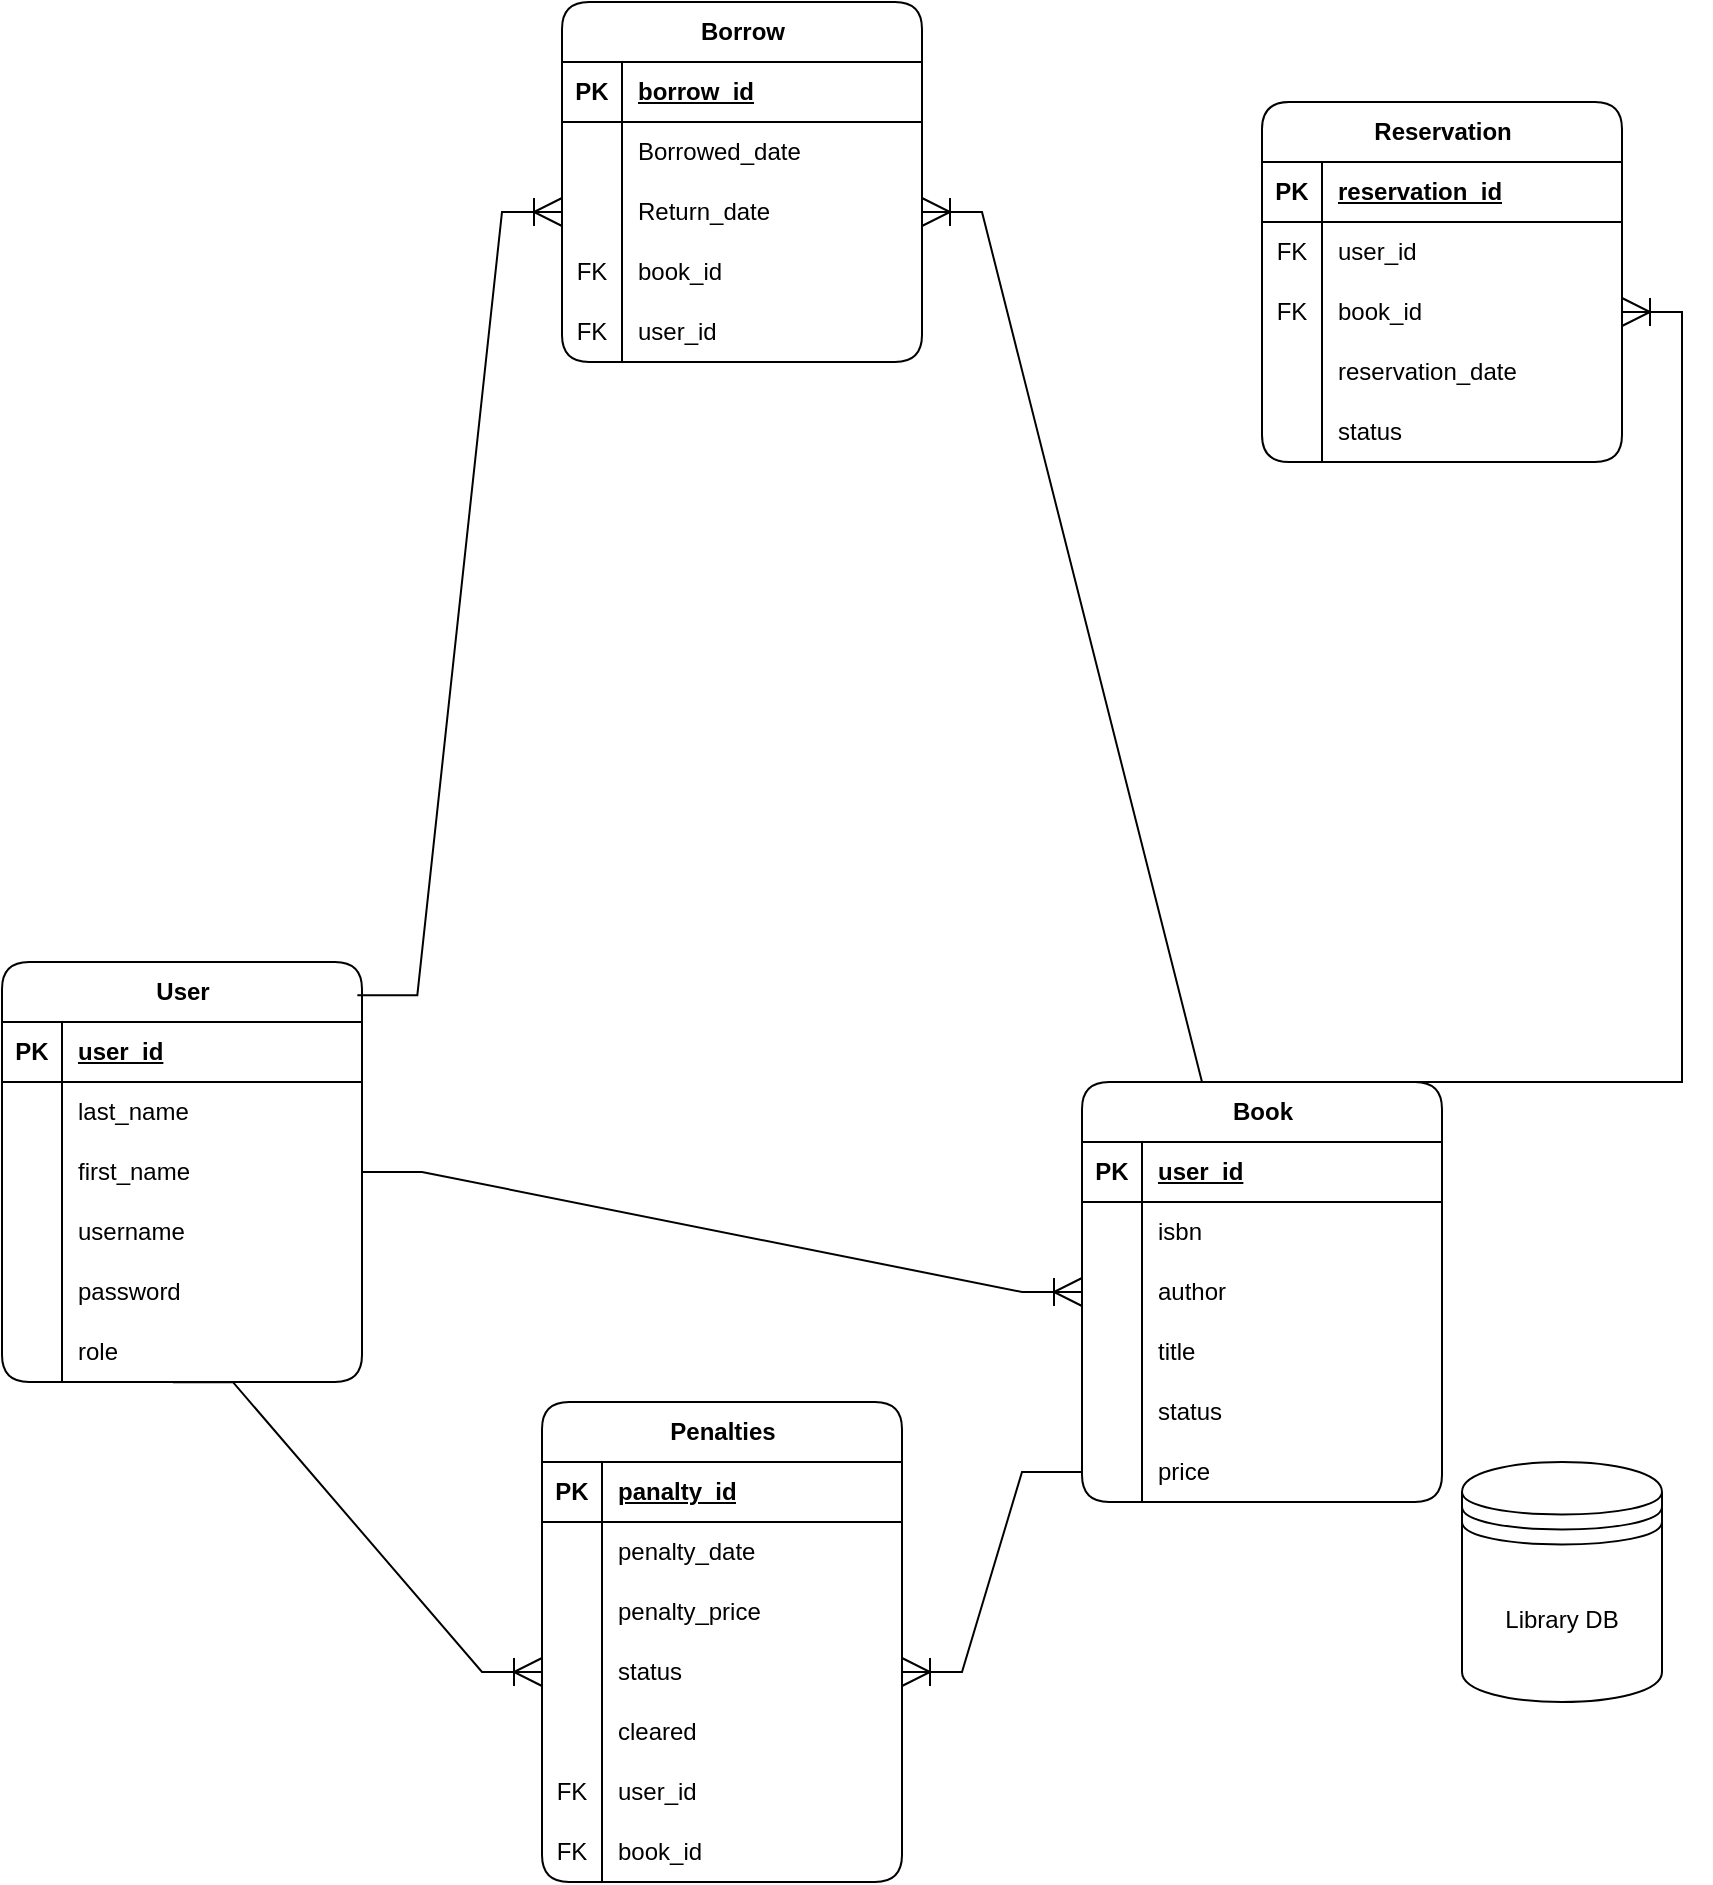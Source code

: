 <mxfile version="28.2.5">
  <diagram name="Page-1" id="YEFJ8jXzsolJ7yThRMjk">
    <mxGraphModel dx="970" dy="1629" grid="1" gridSize="10" guides="1" tooltips="1" connect="1" arrows="1" fold="1" page="1" pageScale="1" pageWidth="850" pageHeight="1100" math="0" shadow="0">
      <root>
        <mxCell id="0" />
        <mxCell id="1" parent="0" />
        <mxCell id="268KTgfPmWUFx_RdZjHh-1" value="User" style="shape=table;startSize=30;container=1;collapsible=1;childLayout=tableLayout;fixedRows=1;rowLines=0;fontStyle=1;align=center;resizeLast=1;html=1;rounded=1;" parent="1" vertex="1">
          <mxGeometry x="70" y="100" width="180" height="210" as="geometry" />
        </mxCell>
        <mxCell id="268KTgfPmWUFx_RdZjHh-2" value="" style="shape=tableRow;horizontal=0;startSize=0;swimlaneHead=0;swimlaneBody=0;fillColor=none;collapsible=0;dropTarget=0;points=[[0,0.5],[1,0.5]];portConstraint=eastwest;top=0;left=0;right=0;bottom=1;" parent="268KTgfPmWUFx_RdZjHh-1" vertex="1">
          <mxGeometry y="30" width="180" height="30" as="geometry" />
        </mxCell>
        <mxCell id="268KTgfPmWUFx_RdZjHh-3" value="PK" style="shape=partialRectangle;connectable=0;fillColor=none;top=0;left=0;bottom=0;right=0;fontStyle=1;overflow=hidden;whiteSpace=wrap;html=1;" parent="268KTgfPmWUFx_RdZjHh-2" vertex="1">
          <mxGeometry width="30" height="30" as="geometry">
            <mxRectangle width="30" height="30" as="alternateBounds" />
          </mxGeometry>
        </mxCell>
        <mxCell id="268KTgfPmWUFx_RdZjHh-4" value="user_id" style="shape=partialRectangle;connectable=0;fillColor=none;top=0;left=0;bottom=0;right=0;align=left;spacingLeft=6;fontStyle=5;overflow=hidden;whiteSpace=wrap;html=1;" parent="268KTgfPmWUFx_RdZjHh-2" vertex="1">
          <mxGeometry x="30" width="150" height="30" as="geometry">
            <mxRectangle width="150" height="30" as="alternateBounds" />
          </mxGeometry>
        </mxCell>
        <mxCell id="268KTgfPmWUFx_RdZjHh-5" value="" style="shape=tableRow;horizontal=0;startSize=0;swimlaneHead=0;swimlaneBody=0;fillColor=none;collapsible=0;dropTarget=0;points=[[0,0.5],[1,0.5]];portConstraint=eastwest;top=0;left=0;right=0;bottom=0;" parent="268KTgfPmWUFx_RdZjHh-1" vertex="1">
          <mxGeometry y="60" width="180" height="30" as="geometry" />
        </mxCell>
        <mxCell id="268KTgfPmWUFx_RdZjHh-6" value="" style="shape=partialRectangle;connectable=0;fillColor=none;top=0;left=0;bottom=0;right=0;editable=1;overflow=hidden;whiteSpace=wrap;html=1;" parent="268KTgfPmWUFx_RdZjHh-5" vertex="1">
          <mxGeometry width="30" height="30" as="geometry">
            <mxRectangle width="30" height="30" as="alternateBounds" />
          </mxGeometry>
        </mxCell>
        <mxCell id="268KTgfPmWUFx_RdZjHh-7" value="last_name" style="shape=partialRectangle;connectable=0;fillColor=none;top=0;left=0;bottom=0;right=0;align=left;spacingLeft=6;overflow=hidden;whiteSpace=wrap;html=1;" parent="268KTgfPmWUFx_RdZjHh-5" vertex="1">
          <mxGeometry x="30" width="150" height="30" as="geometry">
            <mxRectangle width="150" height="30" as="alternateBounds" />
          </mxGeometry>
        </mxCell>
        <mxCell id="268KTgfPmWUFx_RdZjHh-8" value="" style="shape=tableRow;horizontal=0;startSize=0;swimlaneHead=0;swimlaneBody=0;fillColor=none;collapsible=0;dropTarget=0;points=[[0,0.5],[1,0.5]];portConstraint=eastwest;top=0;left=0;right=0;bottom=0;" parent="268KTgfPmWUFx_RdZjHh-1" vertex="1">
          <mxGeometry y="90" width="180" height="30" as="geometry" />
        </mxCell>
        <mxCell id="268KTgfPmWUFx_RdZjHh-9" value="" style="shape=partialRectangle;connectable=0;fillColor=none;top=0;left=0;bottom=0;right=0;editable=1;overflow=hidden;whiteSpace=wrap;html=1;" parent="268KTgfPmWUFx_RdZjHh-8" vertex="1">
          <mxGeometry width="30" height="30" as="geometry">
            <mxRectangle width="30" height="30" as="alternateBounds" />
          </mxGeometry>
        </mxCell>
        <mxCell id="268KTgfPmWUFx_RdZjHh-10" value="first_name" style="shape=partialRectangle;connectable=0;fillColor=none;top=0;left=0;bottom=0;right=0;align=left;spacingLeft=6;overflow=hidden;whiteSpace=wrap;html=1;" parent="268KTgfPmWUFx_RdZjHh-8" vertex="1">
          <mxGeometry x="30" width="150" height="30" as="geometry">
            <mxRectangle width="150" height="30" as="alternateBounds" />
          </mxGeometry>
        </mxCell>
        <mxCell id="268KTgfPmWUFx_RdZjHh-11" value="" style="shape=tableRow;horizontal=0;startSize=0;swimlaneHead=0;swimlaneBody=0;fillColor=none;collapsible=0;dropTarget=0;points=[[0,0.5],[1,0.5]];portConstraint=eastwest;top=0;left=0;right=0;bottom=0;" parent="268KTgfPmWUFx_RdZjHh-1" vertex="1">
          <mxGeometry y="120" width="180" height="30" as="geometry" />
        </mxCell>
        <mxCell id="268KTgfPmWUFx_RdZjHh-12" value="" style="shape=partialRectangle;connectable=0;fillColor=none;top=0;left=0;bottom=0;right=0;editable=1;overflow=hidden;whiteSpace=wrap;html=1;" parent="268KTgfPmWUFx_RdZjHh-11" vertex="1">
          <mxGeometry width="30" height="30" as="geometry">
            <mxRectangle width="30" height="30" as="alternateBounds" />
          </mxGeometry>
        </mxCell>
        <mxCell id="268KTgfPmWUFx_RdZjHh-13" value="username" style="shape=partialRectangle;connectable=0;fillColor=none;top=0;left=0;bottom=0;right=0;align=left;spacingLeft=6;overflow=hidden;whiteSpace=wrap;html=1;" parent="268KTgfPmWUFx_RdZjHh-11" vertex="1">
          <mxGeometry x="30" width="150" height="30" as="geometry">
            <mxRectangle width="150" height="30" as="alternateBounds" />
          </mxGeometry>
        </mxCell>
        <mxCell id="268KTgfPmWUFx_RdZjHh-14" style="shape=tableRow;horizontal=0;startSize=0;swimlaneHead=0;swimlaneBody=0;fillColor=none;collapsible=0;dropTarget=0;points=[[0,0.5],[1,0.5]];portConstraint=eastwest;top=0;left=0;right=0;bottom=0;" parent="268KTgfPmWUFx_RdZjHh-1" vertex="1">
          <mxGeometry y="150" width="180" height="30" as="geometry" />
        </mxCell>
        <mxCell id="268KTgfPmWUFx_RdZjHh-15" style="shape=partialRectangle;connectable=0;fillColor=none;top=0;left=0;bottom=0;right=0;editable=1;overflow=hidden;whiteSpace=wrap;html=1;" parent="268KTgfPmWUFx_RdZjHh-14" vertex="1">
          <mxGeometry width="30" height="30" as="geometry">
            <mxRectangle width="30" height="30" as="alternateBounds" />
          </mxGeometry>
        </mxCell>
        <mxCell id="268KTgfPmWUFx_RdZjHh-16" value="password" style="shape=partialRectangle;connectable=0;fillColor=none;top=0;left=0;bottom=0;right=0;align=left;spacingLeft=6;overflow=hidden;whiteSpace=wrap;html=1;" parent="268KTgfPmWUFx_RdZjHh-14" vertex="1">
          <mxGeometry x="30" width="150" height="30" as="geometry">
            <mxRectangle width="150" height="30" as="alternateBounds" />
          </mxGeometry>
        </mxCell>
        <mxCell id="268KTgfPmWUFx_RdZjHh-17" style="shape=tableRow;horizontal=0;startSize=0;swimlaneHead=0;swimlaneBody=0;fillColor=none;collapsible=0;dropTarget=0;points=[[0,0.5],[1,0.5]];portConstraint=eastwest;top=0;left=0;right=0;bottom=0;" parent="268KTgfPmWUFx_RdZjHh-1" vertex="1">
          <mxGeometry y="180" width="180" height="30" as="geometry" />
        </mxCell>
        <mxCell id="268KTgfPmWUFx_RdZjHh-18" style="shape=partialRectangle;connectable=0;fillColor=none;top=0;left=0;bottom=0;right=0;editable=1;overflow=hidden;whiteSpace=wrap;html=1;" parent="268KTgfPmWUFx_RdZjHh-17" vertex="1">
          <mxGeometry width="30" height="30" as="geometry">
            <mxRectangle width="30" height="30" as="alternateBounds" />
          </mxGeometry>
        </mxCell>
        <mxCell id="268KTgfPmWUFx_RdZjHh-19" value="role" style="shape=partialRectangle;connectable=0;fillColor=none;top=0;left=0;bottom=0;right=0;align=left;spacingLeft=6;overflow=hidden;whiteSpace=wrap;html=1;" parent="268KTgfPmWUFx_RdZjHh-17" vertex="1">
          <mxGeometry x="30" width="150" height="30" as="geometry">
            <mxRectangle width="150" height="30" as="alternateBounds" />
          </mxGeometry>
        </mxCell>
        <mxCell id="268KTgfPmWUFx_RdZjHh-20" value="Book" style="shape=table;startSize=30;container=1;collapsible=1;childLayout=tableLayout;fixedRows=1;rowLines=0;fontStyle=1;align=center;resizeLast=1;html=1;rounded=1;" parent="1" vertex="1">
          <mxGeometry x="610" y="160" width="180" height="210" as="geometry" />
        </mxCell>
        <mxCell id="268KTgfPmWUFx_RdZjHh-21" value="" style="shape=tableRow;horizontal=0;startSize=0;swimlaneHead=0;swimlaneBody=0;fillColor=none;collapsible=0;dropTarget=0;points=[[0,0.5],[1,0.5]];portConstraint=eastwest;top=0;left=0;right=0;bottom=1;" parent="268KTgfPmWUFx_RdZjHh-20" vertex="1">
          <mxGeometry y="30" width="180" height="30" as="geometry" />
        </mxCell>
        <mxCell id="268KTgfPmWUFx_RdZjHh-22" value="PK" style="shape=partialRectangle;connectable=0;fillColor=none;top=0;left=0;bottom=0;right=0;fontStyle=1;overflow=hidden;whiteSpace=wrap;html=1;" parent="268KTgfPmWUFx_RdZjHh-21" vertex="1">
          <mxGeometry width="30" height="30" as="geometry">
            <mxRectangle width="30" height="30" as="alternateBounds" />
          </mxGeometry>
        </mxCell>
        <mxCell id="268KTgfPmWUFx_RdZjHh-23" value="user_id" style="shape=partialRectangle;connectable=0;fillColor=none;top=0;left=0;bottom=0;right=0;align=left;spacingLeft=6;fontStyle=5;overflow=hidden;whiteSpace=wrap;html=1;" parent="268KTgfPmWUFx_RdZjHh-21" vertex="1">
          <mxGeometry x="30" width="150" height="30" as="geometry">
            <mxRectangle width="150" height="30" as="alternateBounds" />
          </mxGeometry>
        </mxCell>
        <mxCell id="268KTgfPmWUFx_RdZjHh-24" value="" style="shape=tableRow;horizontal=0;startSize=0;swimlaneHead=0;swimlaneBody=0;fillColor=none;collapsible=0;dropTarget=0;points=[[0,0.5],[1,0.5]];portConstraint=eastwest;top=0;left=0;right=0;bottom=0;" parent="268KTgfPmWUFx_RdZjHh-20" vertex="1">
          <mxGeometry y="60" width="180" height="30" as="geometry" />
        </mxCell>
        <mxCell id="268KTgfPmWUFx_RdZjHh-25" value="" style="shape=partialRectangle;connectable=0;fillColor=none;top=0;left=0;bottom=0;right=0;editable=1;overflow=hidden;whiteSpace=wrap;html=1;" parent="268KTgfPmWUFx_RdZjHh-24" vertex="1">
          <mxGeometry width="30" height="30" as="geometry">
            <mxRectangle width="30" height="30" as="alternateBounds" />
          </mxGeometry>
        </mxCell>
        <mxCell id="268KTgfPmWUFx_RdZjHh-26" value="isbn" style="shape=partialRectangle;connectable=0;fillColor=none;top=0;left=0;bottom=0;right=0;align=left;spacingLeft=6;overflow=hidden;whiteSpace=wrap;html=1;" parent="268KTgfPmWUFx_RdZjHh-24" vertex="1">
          <mxGeometry x="30" width="150" height="30" as="geometry">
            <mxRectangle width="150" height="30" as="alternateBounds" />
          </mxGeometry>
        </mxCell>
        <mxCell id="268KTgfPmWUFx_RdZjHh-27" value="" style="shape=tableRow;horizontal=0;startSize=0;swimlaneHead=0;swimlaneBody=0;fillColor=none;collapsible=0;dropTarget=0;points=[[0,0.5],[1,0.5]];portConstraint=eastwest;top=0;left=0;right=0;bottom=0;" parent="268KTgfPmWUFx_RdZjHh-20" vertex="1">
          <mxGeometry y="90" width="180" height="30" as="geometry" />
        </mxCell>
        <mxCell id="268KTgfPmWUFx_RdZjHh-28" value="" style="shape=partialRectangle;connectable=0;fillColor=none;top=0;left=0;bottom=0;right=0;editable=1;overflow=hidden;whiteSpace=wrap;html=1;" parent="268KTgfPmWUFx_RdZjHh-27" vertex="1">
          <mxGeometry width="30" height="30" as="geometry">
            <mxRectangle width="30" height="30" as="alternateBounds" />
          </mxGeometry>
        </mxCell>
        <mxCell id="268KTgfPmWUFx_RdZjHh-29" value="author" style="shape=partialRectangle;connectable=0;fillColor=none;top=0;left=0;bottom=0;right=0;align=left;spacingLeft=6;overflow=hidden;whiteSpace=wrap;html=1;" parent="268KTgfPmWUFx_RdZjHh-27" vertex="1">
          <mxGeometry x="30" width="150" height="30" as="geometry">
            <mxRectangle width="150" height="30" as="alternateBounds" />
          </mxGeometry>
        </mxCell>
        <mxCell id="268KTgfPmWUFx_RdZjHh-30" value="" style="shape=tableRow;horizontal=0;startSize=0;swimlaneHead=0;swimlaneBody=0;fillColor=none;collapsible=0;dropTarget=0;points=[[0,0.5],[1,0.5]];portConstraint=eastwest;top=0;left=0;right=0;bottom=0;" parent="268KTgfPmWUFx_RdZjHh-20" vertex="1">
          <mxGeometry y="120" width="180" height="30" as="geometry" />
        </mxCell>
        <mxCell id="268KTgfPmWUFx_RdZjHh-31" value="" style="shape=partialRectangle;connectable=0;fillColor=none;top=0;left=0;bottom=0;right=0;editable=1;overflow=hidden;whiteSpace=wrap;html=1;" parent="268KTgfPmWUFx_RdZjHh-30" vertex="1">
          <mxGeometry width="30" height="30" as="geometry">
            <mxRectangle width="30" height="30" as="alternateBounds" />
          </mxGeometry>
        </mxCell>
        <mxCell id="268KTgfPmWUFx_RdZjHh-32" value="title" style="shape=partialRectangle;connectable=0;fillColor=none;top=0;left=0;bottom=0;right=0;align=left;spacingLeft=6;overflow=hidden;whiteSpace=wrap;html=1;" parent="268KTgfPmWUFx_RdZjHh-30" vertex="1">
          <mxGeometry x="30" width="150" height="30" as="geometry">
            <mxRectangle width="150" height="30" as="alternateBounds" />
          </mxGeometry>
        </mxCell>
        <mxCell id="268KTgfPmWUFx_RdZjHh-33" style="shape=tableRow;horizontal=0;startSize=0;swimlaneHead=0;swimlaneBody=0;fillColor=none;collapsible=0;dropTarget=0;points=[[0,0.5],[1,0.5]];portConstraint=eastwest;top=0;left=0;right=0;bottom=0;" parent="268KTgfPmWUFx_RdZjHh-20" vertex="1">
          <mxGeometry y="150" width="180" height="30" as="geometry" />
        </mxCell>
        <mxCell id="268KTgfPmWUFx_RdZjHh-34" style="shape=partialRectangle;connectable=0;fillColor=none;top=0;left=0;bottom=0;right=0;editable=1;overflow=hidden;whiteSpace=wrap;html=1;" parent="268KTgfPmWUFx_RdZjHh-33" vertex="1">
          <mxGeometry width="30" height="30" as="geometry">
            <mxRectangle width="30" height="30" as="alternateBounds" />
          </mxGeometry>
        </mxCell>
        <mxCell id="268KTgfPmWUFx_RdZjHh-35" value="status" style="shape=partialRectangle;connectable=0;fillColor=none;top=0;left=0;bottom=0;right=0;align=left;spacingLeft=6;overflow=hidden;whiteSpace=wrap;html=1;" parent="268KTgfPmWUFx_RdZjHh-33" vertex="1">
          <mxGeometry x="30" width="150" height="30" as="geometry">
            <mxRectangle width="150" height="30" as="alternateBounds" />
          </mxGeometry>
        </mxCell>
        <mxCell id="268KTgfPmWUFx_RdZjHh-36" style="shape=tableRow;horizontal=0;startSize=0;swimlaneHead=0;swimlaneBody=0;fillColor=none;collapsible=0;dropTarget=0;points=[[0,0.5],[1,0.5]];portConstraint=eastwest;top=0;left=0;right=0;bottom=0;" parent="268KTgfPmWUFx_RdZjHh-20" vertex="1">
          <mxGeometry y="180" width="180" height="30" as="geometry" />
        </mxCell>
        <mxCell id="268KTgfPmWUFx_RdZjHh-37" style="shape=partialRectangle;connectable=0;fillColor=none;top=0;left=0;bottom=0;right=0;editable=1;overflow=hidden;whiteSpace=wrap;html=1;" parent="268KTgfPmWUFx_RdZjHh-36" vertex="1">
          <mxGeometry width="30" height="30" as="geometry">
            <mxRectangle width="30" height="30" as="alternateBounds" />
          </mxGeometry>
        </mxCell>
        <mxCell id="268KTgfPmWUFx_RdZjHh-38" value="price" style="shape=partialRectangle;connectable=0;fillColor=none;top=0;left=0;bottom=0;right=0;align=left;spacingLeft=6;overflow=hidden;whiteSpace=wrap;html=1;" parent="268KTgfPmWUFx_RdZjHh-36" vertex="1">
          <mxGeometry x="30" width="150" height="30" as="geometry">
            <mxRectangle width="150" height="30" as="alternateBounds" />
          </mxGeometry>
        </mxCell>
        <mxCell id="yHfCZk7ZjOpYaiB_SqOW-1" value="Library DB" style="shape=datastore;whiteSpace=wrap;html=1;" parent="1" vertex="1">
          <mxGeometry x="800" y="350" width="100" height="120" as="geometry" />
        </mxCell>
        <mxCell id="crr3wmo3wSMpuPmv0KFF-1" value="Borrow" style="shape=table;startSize=30;container=1;collapsible=1;childLayout=tableLayout;fixedRows=1;rowLines=0;fontStyle=1;align=center;resizeLast=1;html=1;rounded=1;" parent="1" vertex="1">
          <mxGeometry x="350" y="-380" width="180" height="180" as="geometry" />
        </mxCell>
        <mxCell id="crr3wmo3wSMpuPmv0KFF-2" value="" style="shape=tableRow;horizontal=0;startSize=0;swimlaneHead=0;swimlaneBody=0;fillColor=none;collapsible=0;dropTarget=0;points=[[0,0.5],[1,0.5]];portConstraint=eastwest;top=0;left=0;right=0;bottom=1;" parent="crr3wmo3wSMpuPmv0KFF-1" vertex="1">
          <mxGeometry y="30" width="180" height="30" as="geometry" />
        </mxCell>
        <mxCell id="crr3wmo3wSMpuPmv0KFF-3" value="PK" style="shape=partialRectangle;connectable=0;fillColor=none;top=0;left=0;bottom=0;right=0;fontStyle=1;overflow=hidden;whiteSpace=wrap;html=1;" parent="crr3wmo3wSMpuPmv0KFF-2" vertex="1">
          <mxGeometry width="30" height="30" as="geometry">
            <mxRectangle width="30" height="30" as="alternateBounds" />
          </mxGeometry>
        </mxCell>
        <mxCell id="crr3wmo3wSMpuPmv0KFF-4" value="borrow_id" style="shape=partialRectangle;connectable=0;fillColor=none;top=0;left=0;bottom=0;right=0;align=left;spacingLeft=6;fontStyle=5;overflow=hidden;whiteSpace=wrap;html=1;" parent="crr3wmo3wSMpuPmv0KFF-2" vertex="1">
          <mxGeometry x="30" width="150" height="30" as="geometry">
            <mxRectangle width="150" height="30" as="alternateBounds" />
          </mxGeometry>
        </mxCell>
        <mxCell id="crr3wmo3wSMpuPmv0KFF-40" style="shape=tableRow;horizontal=0;startSize=0;swimlaneHead=0;swimlaneBody=0;fillColor=none;collapsible=0;dropTarget=0;points=[[0,0.5],[1,0.5]];portConstraint=eastwest;top=0;left=0;right=0;bottom=0;" parent="crr3wmo3wSMpuPmv0KFF-1" vertex="1">
          <mxGeometry y="60" width="180" height="30" as="geometry" />
        </mxCell>
        <mxCell id="crr3wmo3wSMpuPmv0KFF-41" style="shape=partialRectangle;connectable=0;fillColor=none;top=0;left=0;bottom=0;right=0;editable=1;overflow=hidden;whiteSpace=wrap;html=1;" parent="crr3wmo3wSMpuPmv0KFF-40" vertex="1">
          <mxGeometry width="30" height="30" as="geometry">
            <mxRectangle width="30" height="30" as="alternateBounds" />
          </mxGeometry>
        </mxCell>
        <mxCell id="crr3wmo3wSMpuPmv0KFF-42" value="Borrowed_date" style="shape=partialRectangle;connectable=0;fillColor=none;top=0;left=0;bottom=0;right=0;align=left;spacingLeft=6;overflow=hidden;whiteSpace=wrap;html=1;" parent="crr3wmo3wSMpuPmv0KFF-40" vertex="1">
          <mxGeometry x="30" width="150" height="30" as="geometry">
            <mxRectangle width="150" height="30" as="alternateBounds" />
          </mxGeometry>
        </mxCell>
        <mxCell id="crr3wmo3wSMpuPmv0KFF-43" style="shape=tableRow;horizontal=0;startSize=0;swimlaneHead=0;swimlaneBody=0;fillColor=none;collapsible=0;dropTarget=0;points=[[0,0.5],[1,0.5]];portConstraint=eastwest;top=0;left=0;right=0;bottom=0;" parent="crr3wmo3wSMpuPmv0KFF-1" vertex="1">
          <mxGeometry y="90" width="180" height="30" as="geometry" />
        </mxCell>
        <mxCell id="crr3wmo3wSMpuPmv0KFF-44" style="shape=partialRectangle;connectable=0;fillColor=none;top=0;left=0;bottom=0;right=0;editable=1;overflow=hidden;whiteSpace=wrap;html=1;" parent="crr3wmo3wSMpuPmv0KFF-43" vertex="1">
          <mxGeometry width="30" height="30" as="geometry">
            <mxRectangle width="30" height="30" as="alternateBounds" />
          </mxGeometry>
        </mxCell>
        <mxCell id="crr3wmo3wSMpuPmv0KFF-45" value="Return_date" style="shape=partialRectangle;connectable=0;fillColor=none;top=0;left=0;bottom=0;right=0;align=left;spacingLeft=6;overflow=hidden;whiteSpace=wrap;html=1;" parent="crr3wmo3wSMpuPmv0KFF-43" vertex="1">
          <mxGeometry x="30" width="150" height="30" as="geometry">
            <mxRectangle width="150" height="30" as="alternateBounds" />
          </mxGeometry>
        </mxCell>
        <mxCell id="crr3wmo3wSMpuPmv0KFF-46" style="shape=tableRow;horizontal=0;startSize=0;swimlaneHead=0;swimlaneBody=0;fillColor=none;collapsible=0;dropTarget=0;points=[[0,0.5],[1,0.5]];portConstraint=eastwest;top=0;left=0;right=0;bottom=0;" parent="crr3wmo3wSMpuPmv0KFF-1" vertex="1">
          <mxGeometry y="120" width="180" height="30" as="geometry" />
        </mxCell>
        <mxCell id="crr3wmo3wSMpuPmv0KFF-47" value="FK" style="shape=partialRectangle;connectable=0;fillColor=none;top=0;left=0;bottom=0;right=0;editable=1;overflow=hidden;whiteSpace=wrap;html=1;" parent="crr3wmo3wSMpuPmv0KFF-46" vertex="1">
          <mxGeometry width="30" height="30" as="geometry">
            <mxRectangle width="30" height="30" as="alternateBounds" />
          </mxGeometry>
        </mxCell>
        <mxCell id="crr3wmo3wSMpuPmv0KFF-48" value="book_id" style="shape=partialRectangle;connectable=0;fillColor=none;top=0;left=0;bottom=0;right=0;align=left;spacingLeft=6;overflow=hidden;whiteSpace=wrap;html=1;" parent="crr3wmo3wSMpuPmv0KFF-46" vertex="1">
          <mxGeometry x="30" width="150" height="30" as="geometry">
            <mxRectangle width="150" height="30" as="alternateBounds" />
          </mxGeometry>
        </mxCell>
        <mxCell id="crr3wmo3wSMpuPmv0KFF-49" style="shape=tableRow;horizontal=0;startSize=0;swimlaneHead=0;swimlaneBody=0;fillColor=none;collapsible=0;dropTarget=0;points=[[0,0.5],[1,0.5]];portConstraint=eastwest;top=0;left=0;right=0;bottom=0;" parent="crr3wmo3wSMpuPmv0KFF-1" vertex="1">
          <mxGeometry y="150" width="180" height="30" as="geometry" />
        </mxCell>
        <mxCell id="crr3wmo3wSMpuPmv0KFF-50" value="FK" style="shape=partialRectangle;connectable=0;fillColor=none;top=0;left=0;bottom=0;right=0;editable=1;overflow=hidden;whiteSpace=wrap;html=1;" parent="crr3wmo3wSMpuPmv0KFF-49" vertex="1">
          <mxGeometry width="30" height="30" as="geometry">
            <mxRectangle width="30" height="30" as="alternateBounds" />
          </mxGeometry>
        </mxCell>
        <mxCell id="crr3wmo3wSMpuPmv0KFF-51" value="user_id" style="shape=partialRectangle;connectable=0;fillColor=none;top=0;left=0;bottom=0;right=0;align=left;spacingLeft=6;overflow=hidden;whiteSpace=wrap;html=1;" parent="crr3wmo3wSMpuPmv0KFF-49" vertex="1">
          <mxGeometry x="30" width="150" height="30" as="geometry">
            <mxRectangle width="150" height="30" as="alternateBounds" />
          </mxGeometry>
        </mxCell>
        <mxCell id="crr3wmo3wSMpuPmv0KFF-14" value="Reservation" style="shape=table;startSize=30;container=1;collapsible=1;childLayout=tableLayout;fixedRows=1;rowLines=0;fontStyle=1;align=center;resizeLast=1;html=1;rounded=1;shadow=0;swimlaneLine=1;" parent="1" vertex="1">
          <mxGeometry x="700" y="-330" width="180" height="180" as="geometry" />
        </mxCell>
        <mxCell id="crr3wmo3wSMpuPmv0KFF-15" value="" style="shape=tableRow;horizontal=0;startSize=0;swimlaneHead=0;swimlaneBody=0;fillColor=none;collapsible=0;dropTarget=0;points=[[0,0.5],[1,0.5]];portConstraint=eastwest;top=0;left=0;right=0;bottom=1;" parent="crr3wmo3wSMpuPmv0KFF-14" vertex="1">
          <mxGeometry y="30" width="180" height="30" as="geometry" />
        </mxCell>
        <mxCell id="crr3wmo3wSMpuPmv0KFF-16" value="PK" style="shape=partialRectangle;connectable=0;fillColor=none;top=0;left=0;bottom=0;right=0;fontStyle=1;overflow=hidden;whiteSpace=wrap;html=1;" parent="crr3wmo3wSMpuPmv0KFF-15" vertex="1">
          <mxGeometry width="30" height="30" as="geometry">
            <mxRectangle width="30" height="30" as="alternateBounds" />
          </mxGeometry>
        </mxCell>
        <mxCell id="crr3wmo3wSMpuPmv0KFF-17" value="reservation_id" style="shape=partialRectangle;connectable=0;fillColor=none;top=0;left=0;bottom=0;right=0;align=left;spacingLeft=6;fontStyle=5;overflow=hidden;whiteSpace=wrap;html=1;" parent="crr3wmo3wSMpuPmv0KFF-15" vertex="1">
          <mxGeometry x="30" width="150" height="30" as="geometry">
            <mxRectangle width="150" height="30" as="alternateBounds" />
          </mxGeometry>
        </mxCell>
        <mxCell id="crr3wmo3wSMpuPmv0KFF-18" value="" style="shape=tableRow;horizontal=0;startSize=0;swimlaneHead=0;swimlaneBody=0;fillColor=none;collapsible=0;dropTarget=0;points=[[0,0.5],[1,0.5]];portConstraint=eastwest;top=0;left=0;right=0;bottom=0;" parent="crr3wmo3wSMpuPmv0KFF-14" vertex="1">
          <mxGeometry y="60" width="180" height="30" as="geometry" />
        </mxCell>
        <mxCell id="crr3wmo3wSMpuPmv0KFF-19" value="FK" style="shape=partialRectangle;connectable=0;fillColor=none;top=0;left=0;bottom=0;right=0;editable=1;overflow=hidden;whiteSpace=wrap;html=1;" parent="crr3wmo3wSMpuPmv0KFF-18" vertex="1">
          <mxGeometry width="30" height="30" as="geometry">
            <mxRectangle width="30" height="30" as="alternateBounds" />
          </mxGeometry>
        </mxCell>
        <mxCell id="crr3wmo3wSMpuPmv0KFF-20" value="user_id" style="shape=partialRectangle;connectable=0;fillColor=none;top=0;left=0;bottom=0;right=0;align=left;spacingLeft=6;overflow=hidden;whiteSpace=wrap;html=1;" parent="crr3wmo3wSMpuPmv0KFF-18" vertex="1">
          <mxGeometry x="30" width="150" height="30" as="geometry">
            <mxRectangle width="150" height="30" as="alternateBounds" />
          </mxGeometry>
        </mxCell>
        <mxCell id="crr3wmo3wSMpuPmv0KFF-21" value="" style="shape=tableRow;horizontal=0;startSize=0;swimlaneHead=0;swimlaneBody=0;fillColor=none;collapsible=0;dropTarget=0;points=[[0,0.5],[1,0.5]];portConstraint=eastwest;top=0;left=0;right=0;bottom=0;" parent="crr3wmo3wSMpuPmv0KFF-14" vertex="1">
          <mxGeometry y="90" width="180" height="30" as="geometry" />
        </mxCell>
        <mxCell id="crr3wmo3wSMpuPmv0KFF-22" value="FK" style="shape=partialRectangle;connectable=0;fillColor=none;top=0;left=0;bottom=0;right=0;editable=1;overflow=hidden;whiteSpace=wrap;html=1;" parent="crr3wmo3wSMpuPmv0KFF-21" vertex="1">
          <mxGeometry width="30" height="30" as="geometry">
            <mxRectangle width="30" height="30" as="alternateBounds" />
          </mxGeometry>
        </mxCell>
        <mxCell id="crr3wmo3wSMpuPmv0KFF-23" value="book_id" style="shape=partialRectangle;connectable=0;fillColor=none;top=0;left=0;bottom=0;right=0;align=left;spacingLeft=6;overflow=hidden;whiteSpace=wrap;html=1;" parent="crr3wmo3wSMpuPmv0KFF-21" vertex="1">
          <mxGeometry x="30" width="150" height="30" as="geometry">
            <mxRectangle width="150" height="30" as="alternateBounds" />
          </mxGeometry>
        </mxCell>
        <mxCell id="crr3wmo3wSMpuPmv0KFF-24" value="" style="shape=tableRow;horizontal=0;startSize=0;swimlaneHead=0;swimlaneBody=0;fillColor=none;collapsible=0;dropTarget=0;points=[[0,0.5],[1,0.5]];portConstraint=eastwest;top=0;left=0;right=0;bottom=0;" parent="crr3wmo3wSMpuPmv0KFF-14" vertex="1">
          <mxGeometry y="120" width="180" height="30" as="geometry" />
        </mxCell>
        <mxCell id="crr3wmo3wSMpuPmv0KFF-25" value="" style="shape=partialRectangle;connectable=0;fillColor=none;top=0;left=0;bottom=0;right=0;editable=1;overflow=hidden;whiteSpace=wrap;html=1;" parent="crr3wmo3wSMpuPmv0KFF-24" vertex="1">
          <mxGeometry width="30" height="30" as="geometry">
            <mxRectangle width="30" height="30" as="alternateBounds" />
          </mxGeometry>
        </mxCell>
        <mxCell id="crr3wmo3wSMpuPmv0KFF-26" value="reservation_date" style="shape=partialRectangle;connectable=0;fillColor=none;top=0;left=0;bottom=0;right=0;align=left;spacingLeft=6;overflow=hidden;whiteSpace=wrap;html=1;" parent="crr3wmo3wSMpuPmv0KFF-24" vertex="1">
          <mxGeometry x="30" width="150" height="30" as="geometry">
            <mxRectangle width="150" height="30" as="alternateBounds" />
          </mxGeometry>
        </mxCell>
        <mxCell id="crr3wmo3wSMpuPmv0KFF-54" style="shape=tableRow;horizontal=0;startSize=0;swimlaneHead=0;swimlaneBody=0;fillColor=none;collapsible=0;dropTarget=0;points=[[0,0.5],[1,0.5]];portConstraint=eastwest;top=0;left=0;right=0;bottom=0;" parent="crr3wmo3wSMpuPmv0KFF-14" vertex="1">
          <mxGeometry y="150" width="180" height="30" as="geometry" />
        </mxCell>
        <mxCell id="crr3wmo3wSMpuPmv0KFF-55" style="shape=partialRectangle;connectable=0;fillColor=none;top=0;left=0;bottom=0;right=0;editable=1;overflow=hidden;whiteSpace=wrap;html=1;" parent="crr3wmo3wSMpuPmv0KFF-54" vertex="1">
          <mxGeometry width="30" height="30" as="geometry">
            <mxRectangle width="30" height="30" as="alternateBounds" />
          </mxGeometry>
        </mxCell>
        <mxCell id="crr3wmo3wSMpuPmv0KFF-56" value="status" style="shape=partialRectangle;connectable=0;fillColor=none;top=0;left=0;bottom=0;right=0;align=left;spacingLeft=6;overflow=hidden;whiteSpace=wrap;html=1;" parent="crr3wmo3wSMpuPmv0KFF-54" vertex="1">
          <mxGeometry x="30" width="150" height="30" as="geometry">
            <mxRectangle width="150" height="30" as="alternateBounds" />
          </mxGeometry>
        </mxCell>
        <mxCell id="crr3wmo3wSMpuPmv0KFF-27" value="Penalties" style="shape=table;startSize=30;container=1;collapsible=1;childLayout=tableLayout;fixedRows=1;rowLines=0;fontStyle=1;align=center;resizeLast=1;html=1;rounded=1;" parent="1" vertex="1">
          <mxGeometry x="340" y="320" width="180" height="240" as="geometry" />
        </mxCell>
        <mxCell id="crr3wmo3wSMpuPmv0KFF-28" value="" style="shape=tableRow;horizontal=0;startSize=0;swimlaneHead=0;swimlaneBody=0;fillColor=none;collapsible=0;dropTarget=0;points=[[0,0.5],[1,0.5]];portConstraint=eastwest;top=0;left=0;right=0;bottom=1;" parent="crr3wmo3wSMpuPmv0KFF-27" vertex="1">
          <mxGeometry y="30" width="180" height="30" as="geometry" />
        </mxCell>
        <mxCell id="crr3wmo3wSMpuPmv0KFF-29" value="PK" style="shape=partialRectangle;connectable=0;fillColor=none;top=0;left=0;bottom=0;right=0;fontStyle=1;overflow=hidden;whiteSpace=wrap;html=1;" parent="crr3wmo3wSMpuPmv0KFF-28" vertex="1">
          <mxGeometry width="30" height="30" as="geometry">
            <mxRectangle width="30" height="30" as="alternateBounds" />
          </mxGeometry>
        </mxCell>
        <mxCell id="crr3wmo3wSMpuPmv0KFF-30" value="panalty_id" style="shape=partialRectangle;connectable=0;fillColor=none;top=0;left=0;bottom=0;right=0;align=left;spacingLeft=6;fontStyle=5;overflow=hidden;whiteSpace=wrap;html=1;" parent="crr3wmo3wSMpuPmv0KFF-28" vertex="1">
          <mxGeometry x="30" width="150" height="30" as="geometry">
            <mxRectangle width="150" height="30" as="alternateBounds" />
          </mxGeometry>
        </mxCell>
        <mxCell id="crr3wmo3wSMpuPmv0KFF-31" value="" style="shape=tableRow;horizontal=0;startSize=0;swimlaneHead=0;swimlaneBody=0;fillColor=none;collapsible=0;dropTarget=0;points=[[0,0.5],[1,0.5]];portConstraint=eastwest;top=0;left=0;right=0;bottom=0;" parent="crr3wmo3wSMpuPmv0KFF-27" vertex="1">
          <mxGeometry y="60" width="180" height="30" as="geometry" />
        </mxCell>
        <mxCell id="crr3wmo3wSMpuPmv0KFF-32" value="" style="shape=partialRectangle;connectable=0;fillColor=none;top=0;left=0;bottom=0;right=0;editable=1;overflow=hidden;whiteSpace=wrap;html=1;" parent="crr3wmo3wSMpuPmv0KFF-31" vertex="1">
          <mxGeometry width="30" height="30" as="geometry">
            <mxRectangle width="30" height="30" as="alternateBounds" />
          </mxGeometry>
        </mxCell>
        <mxCell id="crr3wmo3wSMpuPmv0KFF-33" value="penalty_date" style="shape=partialRectangle;connectable=0;fillColor=none;top=0;left=0;bottom=0;right=0;align=left;spacingLeft=6;overflow=hidden;whiteSpace=wrap;html=1;" parent="crr3wmo3wSMpuPmv0KFF-31" vertex="1">
          <mxGeometry x="30" width="150" height="30" as="geometry">
            <mxRectangle width="150" height="30" as="alternateBounds" />
          </mxGeometry>
        </mxCell>
        <mxCell id="crr3wmo3wSMpuPmv0KFF-34" value="" style="shape=tableRow;horizontal=0;startSize=0;swimlaneHead=0;swimlaneBody=0;fillColor=none;collapsible=0;dropTarget=0;points=[[0,0.5],[1,0.5]];portConstraint=eastwest;top=0;left=0;right=0;bottom=0;" parent="crr3wmo3wSMpuPmv0KFF-27" vertex="1">
          <mxGeometry y="90" width="180" height="30" as="geometry" />
        </mxCell>
        <mxCell id="crr3wmo3wSMpuPmv0KFF-35" value="" style="shape=partialRectangle;connectable=0;fillColor=none;top=0;left=0;bottom=0;right=0;editable=1;overflow=hidden;whiteSpace=wrap;html=1;" parent="crr3wmo3wSMpuPmv0KFF-34" vertex="1">
          <mxGeometry width="30" height="30" as="geometry">
            <mxRectangle width="30" height="30" as="alternateBounds" />
          </mxGeometry>
        </mxCell>
        <mxCell id="crr3wmo3wSMpuPmv0KFF-36" value="penalty_price" style="shape=partialRectangle;connectable=0;fillColor=none;top=0;left=0;bottom=0;right=0;align=left;spacingLeft=6;overflow=hidden;whiteSpace=wrap;html=1;" parent="crr3wmo3wSMpuPmv0KFF-34" vertex="1">
          <mxGeometry x="30" width="150" height="30" as="geometry">
            <mxRectangle width="150" height="30" as="alternateBounds" />
          </mxGeometry>
        </mxCell>
        <mxCell id="crr3wmo3wSMpuPmv0KFF-37" value="" style="shape=tableRow;horizontal=0;startSize=0;swimlaneHead=0;swimlaneBody=0;fillColor=none;collapsible=0;dropTarget=0;points=[[0,0.5],[1,0.5]];portConstraint=eastwest;top=0;left=0;right=0;bottom=0;" parent="crr3wmo3wSMpuPmv0KFF-27" vertex="1">
          <mxGeometry y="120" width="180" height="30" as="geometry" />
        </mxCell>
        <mxCell id="crr3wmo3wSMpuPmv0KFF-38" value="" style="shape=partialRectangle;connectable=0;fillColor=none;top=0;left=0;bottom=0;right=0;editable=1;overflow=hidden;whiteSpace=wrap;html=1;" parent="crr3wmo3wSMpuPmv0KFF-37" vertex="1">
          <mxGeometry width="30" height="30" as="geometry">
            <mxRectangle width="30" height="30" as="alternateBounds" />
          </mxGeometry>
        </mxCell>
        <mxCell id="crr3wmo3wSMpuPmv0KFF-39" value="status" style="shape=partialRectangle;connectable=0;fillColor=none;top=0;left=0;bottom=0;right=0;align=left;spacingLeft=6;overflow=hidden;whiteSpace=wrap;html=1;" parent="crr3wmo3wSMpuPmv0KFF-37" vertex="1">
          <mxGeometry x="30" width="150" height="30" as="geometry">
            <mxRectangle width="150" height="30" as="alternateBounds" />
          </mxGeometry>
        </mxCell>
        <mxCell id="crr3wmo3wSMpuPmv0KFF-57" style="shape=tableRow;horizontal=0;startSize=0;swimlaneHead=0;swimlaneBody=0;fillColor=none;collapsible=0;dropTarget=0;points=[[0,0.5],[1,0.5]];portConstraint=eastwest;top=0;left=0;right=0;bottom=0;" parent="crr3wmo3wSMpuPmv0KFF-27" vertex="1">
          <mxGeometry y="150" width="180" height="30" as="geometry" />
        </mxCell>
        <mxCell id="crr3wmo3wSMpuPmv0KFF-58" style="shape=partialRectangle;connectable=0;fillColor=none;top=0;left=0;bottom=0;right=0;editable=1;overflow=hidden;whiteSpace=wrap;html=1;" parent="crr3wmo3wSMpuPmv0KFF-57" vertex="1">
          <mxGeometry width="30" height="30" as="geometry">
            <mxRectangle width="30" height="30" as="alternateBounds" />
          </mxGeometry>
        </mxCell>
        <mxCell id="crr3wmo3wSMpuPmv0KFF-59" value="cleared" style="shape=partialRectangle;connectable=0;fillColor=none;top=0;left=0;bottom=0;right=0;align=left;spacingLeft=6;overflow=hidden;whiteSpace=wrap;html=1;" parent="crr3wmo3wSMpuPmv0KFF-57" vertex="1">
          <mxGeometry x="30" width="150" height="30" as="geometry">
            <mxRectangle width="150" height="30" as="alternateBounds" />
          </mxGeometry>
        </mxCell>
        <mxCell id="crr3wmo3wSMpuPmv0KFF-60" style="shape=tableRow;horizontal=0;startSize=0;swimlaneHead=0;swimlaneBody=0;fillColor=none;collapsible=0;dropTarget=0;points=[[0,0.5],[1,0.5]];portConstraint=eastwest;top=0;left=0;right=0;bottom=0;" parent="crr3wmo3wSMpuPmv0KFF-27" vertex="1">
          <mxGeometry y="180" width="180" height="30" as="geometry" />
        </mxCell>
        <mxCell id="crr3wmo3wSMpuPmv0KFF-61" value="FK" style="shape=partialRectangle;connectable=0;fillColor=none;top=0;left=0;bottom=0;right=0;editable=1;overflow=hidden;whiteSpace=wrap;html=1;" parent="crr3wmo3wSMpuPmv0KFF-60" vertex="1">
          <mxGeometry width="30" height="30" as="geometry">
            <mxRectangle width="30" height="30" as="alternateBounds" />
          </mxGeometry>
        </mxCell>
        <mxCell id="crr3wmo3wSMpuPmv0KFF-62" value="user_id" style="shape=partialRectangle;connectable=0;fillColor=none;top=0;left=0;bottom=0;right=0;align=left;spacingLeft=6;overflow=hidden;whiteSpace=wrap;html=1;" parent="crr3wmo3wSMpuPmv0KFF-60" vertex="1">
          <mxGeometry x="30" width="150" height="30" as="geometry">
            <mxRectangle width="150" height="30" as="alternateBounds" />
          </mxGeometry>
        </mxCell>
        <mxCell id="crr3wmo3wSMpuPmv0KFF-63" style="shape=tableRow;horizontal=0;startSize=0;swimlaneHead=0;swimlaneBody=0;fillColor=none;collapsible=0;dropTarget=0;points=[[0,0.5],[1,0.5]];portConstraint=eastwest;top=0;left=0;right=0;bottom=0;" parent="crr3wmo3wSMpuPmv0KFF-27" vertex="1">
          <mxGeometry y="210" width="180" height="30" as="geometry" />
        </mxCell>
        <mxCell id="crr3wmo3wSMpuPmv0KFF-64" value="FK" style="shape=partialRectangle;connectable=0;fillColor=none;top=0;left=0;bottom=0;right=0;editable=1;overflow=hidden;whiteSpace=wrap;html=1;" parent="crr3wmo3wSMpuPmv0KFF-63" vertex="1">
          <mxGeometry width="30" height="30" as="geometry">
            <mxRectangle width="30" height="30" as="alternateBounds" />
          </mxGeometry>
        </mxCell>
        <mxCell id="crr3wmo3wSMpuPmv0KFF-65" value="book_id" style="shape=partialRectangle;connectable=0;fillColor=none;top=0;left=0;bottom=0;right=0;align=left;spacingLeft=6;overflow=hidden;whiteSpace=wrap;html=1;" parent="crr3wmo3wSMpuPmv0KFF-63" vertex="1">
          <mxGeometry x="30" width="150" height="30" as="geometry">
            <mxRectangle width="150" height="30" as="alternateBounds" />
          </mxGeometry>
        </mxCell>
        <mxCell id="m9AULjDYzE7SIFBaVnin-1" value="" style="edgeStyle=entityRelationEdgeStyle;fontSize=12;html=1;endArrow=ERoneToMany;rounded=0;exitX=0.5;exitY=0;exitDx=0;exitDy=0;entryX=1;entryY=0.5;entryDx=0;entryDy=0;startSize=11;endSize=12;" edge="1" parent="1" source="268KTgfPmWUFx_RdZjHh-20" target="crr3wmo3wSMpuPmv0KFF-43">
          <mxGeometry width="100" height="100" relative="1" as="geometry">
            <mxPoint x="460" y="270" as="sourcePoint" />
            <mxPoint x="560" y="170" as="targetPoint" />
          </mxGeometry>
        </mxCell>
        <mxCell id="m9AULjDYzE7SIFBaVnin-2" value="" style="edgeStyle=entityRelationEdgeStyle;fontSize=12;html=1;endArrow=ERoneToMany;rounded=0;exitX=1;exitY=0.5;exitDx=0;exitDy=0;entryX=0;entryY=0.5;entryDx=0;entryDy=0;startSize=11;endSize=12;" edge="1" parent="1" source="268KTgfPmWUFx_RdZjHh-8" target="268KTgfPmWUFx_RdZjHh-27">
          <mxGeometry width="100" height="100" relative="1" as="geometry">
            <mxPoint x="460" y="845" as="sourcePoint" />
            <mxPoint x="550" y="630" as="targetPoint" />
          </mxGeometry>
        </mxCell>
        <mxCell id="m9AULjDYzE7SIFBaVnin-3" value="" style="edgeStyle=entityRelationEdgeStyle;fontSize=12;html=1;endArrow=ERoneToMany;rounded=0;entryX=1;entryY=0.5;entryDx=0;entryDy=0;startSize=11;endSize=12;" edge="1" parent="1" source="268KTgfPmWUFx_RdZjHh-36" target="crr3wmo3wSMpuPmv0KFF-37">
          <mxGeometry width="100" height="100" relative="1" as="geometry">
            <mxPoint x="570" y="185" as="sourcePoint" />
            <mxPoint x="660" y="-30" as="targetPoint" />
          </mxGeometry>
        </mxCell>
        <mxCell id="m9AULjDYzE7SIFBaVnin-4" value="" style="edgeStyle=entityRelationEdgeStyle;fontSize=12;html=1;endArrow=ERoneToMany;rounded=0;exitX=0.5;exitY=0;exitDx=0;exitDy=0;startSize=11;endSize=12;" edge="1" parent="1" source="268KTgfPmWUFx_RdZjHh-20" target="crr3wmo3wSMpuPmv0KFF-21">
          <mxGeometry width="100" height="100" relative="1" as="geometry">
            <mxPoint x="660" y="-65" as="sourcePoint" />
            <mxPoint x="750" y="-280" as="targetPoint" />
          </mxGeometry>
        </mxCell>
        <mxCell id="m9AULjDYzE7SIFBaVnin-5" value="" style="edgeStyle=entityRelationEdgeStyle;fontSize=12;html=1;endArrow=ERoneToMany;rounded=0;exitX=0.987;exitY=0.079;exitDx=0;exitDy=0;entryX=0;entryY=0.5;entryDx=0;entryDy=0;startSize=11;endSize=12;exitPerimeter=0;" edge="1" parent="1" source="268KTgfPmWUFx_RdZjHh-1" target="crr3wmo3wSMpuPmv0KFF-43">
          <mxGeometry width="100" height="100" relative="1" as="geometry">
            <mxPoint x="590" y="145" as="sourcePoint" />
            <mxPoint x="680" y="-70" as="targetPoint" />
          </mxGeometry>
        </mxCell>
        <mxCell id="m9AULjDYzE7SIFBaVnin-6" value="" style="edgeStyle=entityRelationEdgeStyle;fontSize=12;html=1;endArrow=ERoneToMany;rounded=0;exitX=0.475;exitY=1.003;exitDx=0;exitDy=0;entryX=0;entryY=0.5;entryDx=0;entryDy=0;startSize=11;endSize=12;exitPerimeter=0;" edge="1" parent="1" source="268KTgfPmWUFx_RdZjHh-17" target="crr3wmo3wSMpuPmv0KFF-37">
          <mxGeometry width="100" height="100" relative="1" as="geometry">
            <mxPoint x="320" y="325" as="sourcePoint" />
            <mxPoint x="410" y="110" as="targetPoint" />
          </mxGeometry>
        </mxCell>
      </root>
    </mxGraphModel>
  </diagram>
</mxfile>
